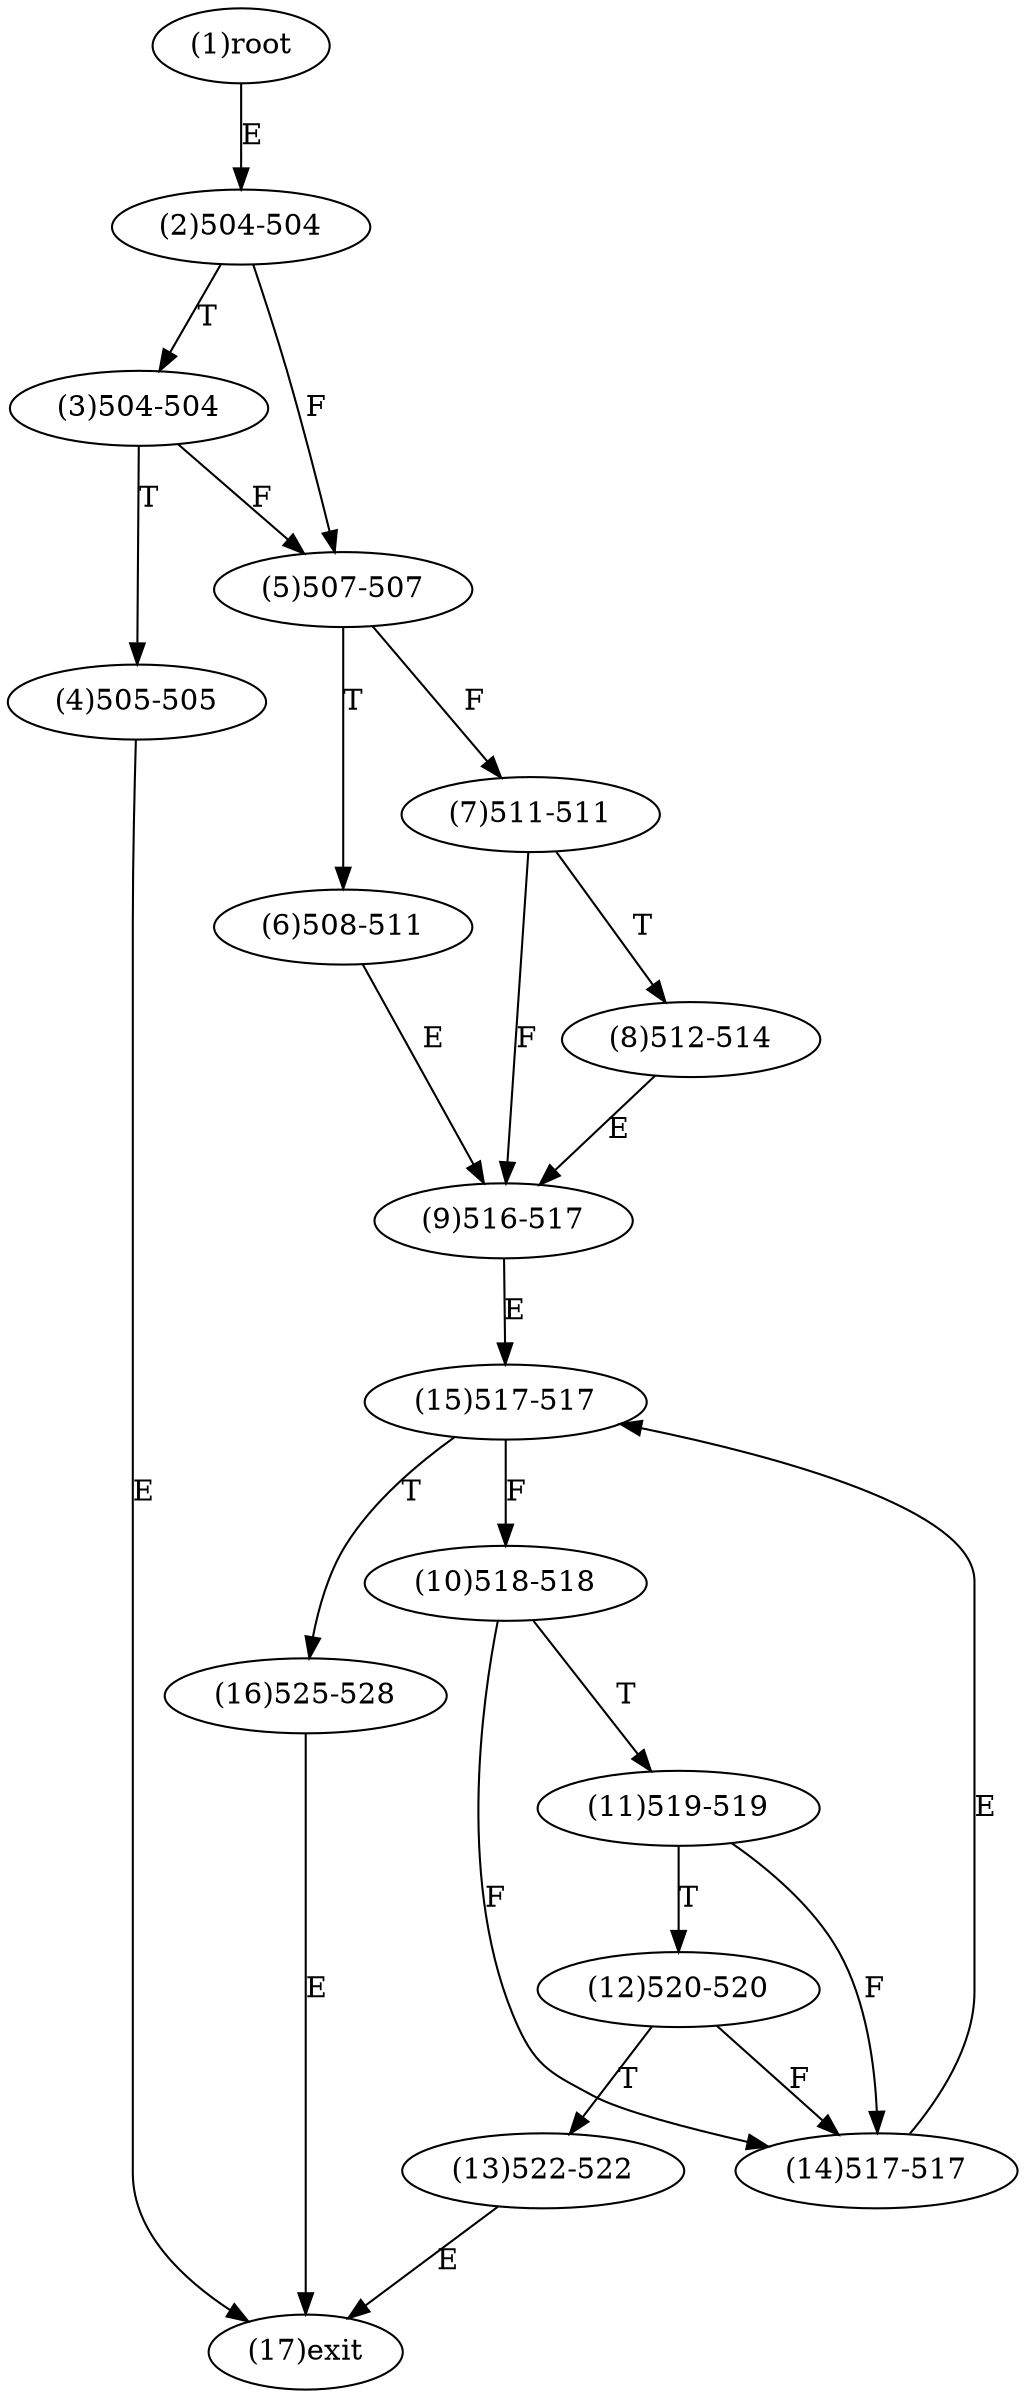 digraph "" { 
1[ label="(1)root"];
2[ label="(2)504-504"];
3[ label="(3)504-504"];
4[ label="(4)505-505"];
5[ label="(5)507-507"];
6[ label="(6)508-511"];
7[ label="(7)511-511"];
8[ label="(8)512-514"];
9[ label="(9)516-517"];
10[ label="(10)518-518"];
11[ label="(11)519-519"];
12[ label="(12)520-520"];
13[ label="(13)522-522"];
14[ label="(14)517-517"];
15[ label="(15)517-517"];
17[ label="(17)exit"];
16[ label="(16)525-528"];
1->2[ label="E"];
2->5[ label="F"];
2->3[ label="T"];
3->5[ label="F"];
3->4[ label="T"];
4->17[ label="E"];
5->7[ label="F"];
5->6[ label="T"];
6->9[ label="E"];
7->9[ label="F"];
7->8[ label="T"];
8->9[ label="E"];
9->15[ label="E"];
10->14[ label="F"];
10->11[ label="T"];
11->14[ label="F"];
11->12[ label="T"];
12->14[ label="F"];
12->13[ label="T"];
13->17[ label="E"];
14->15[ label="E"];
15->10[ label="F"];
15->16[ label="T"];
16->17[ label="E"];
}